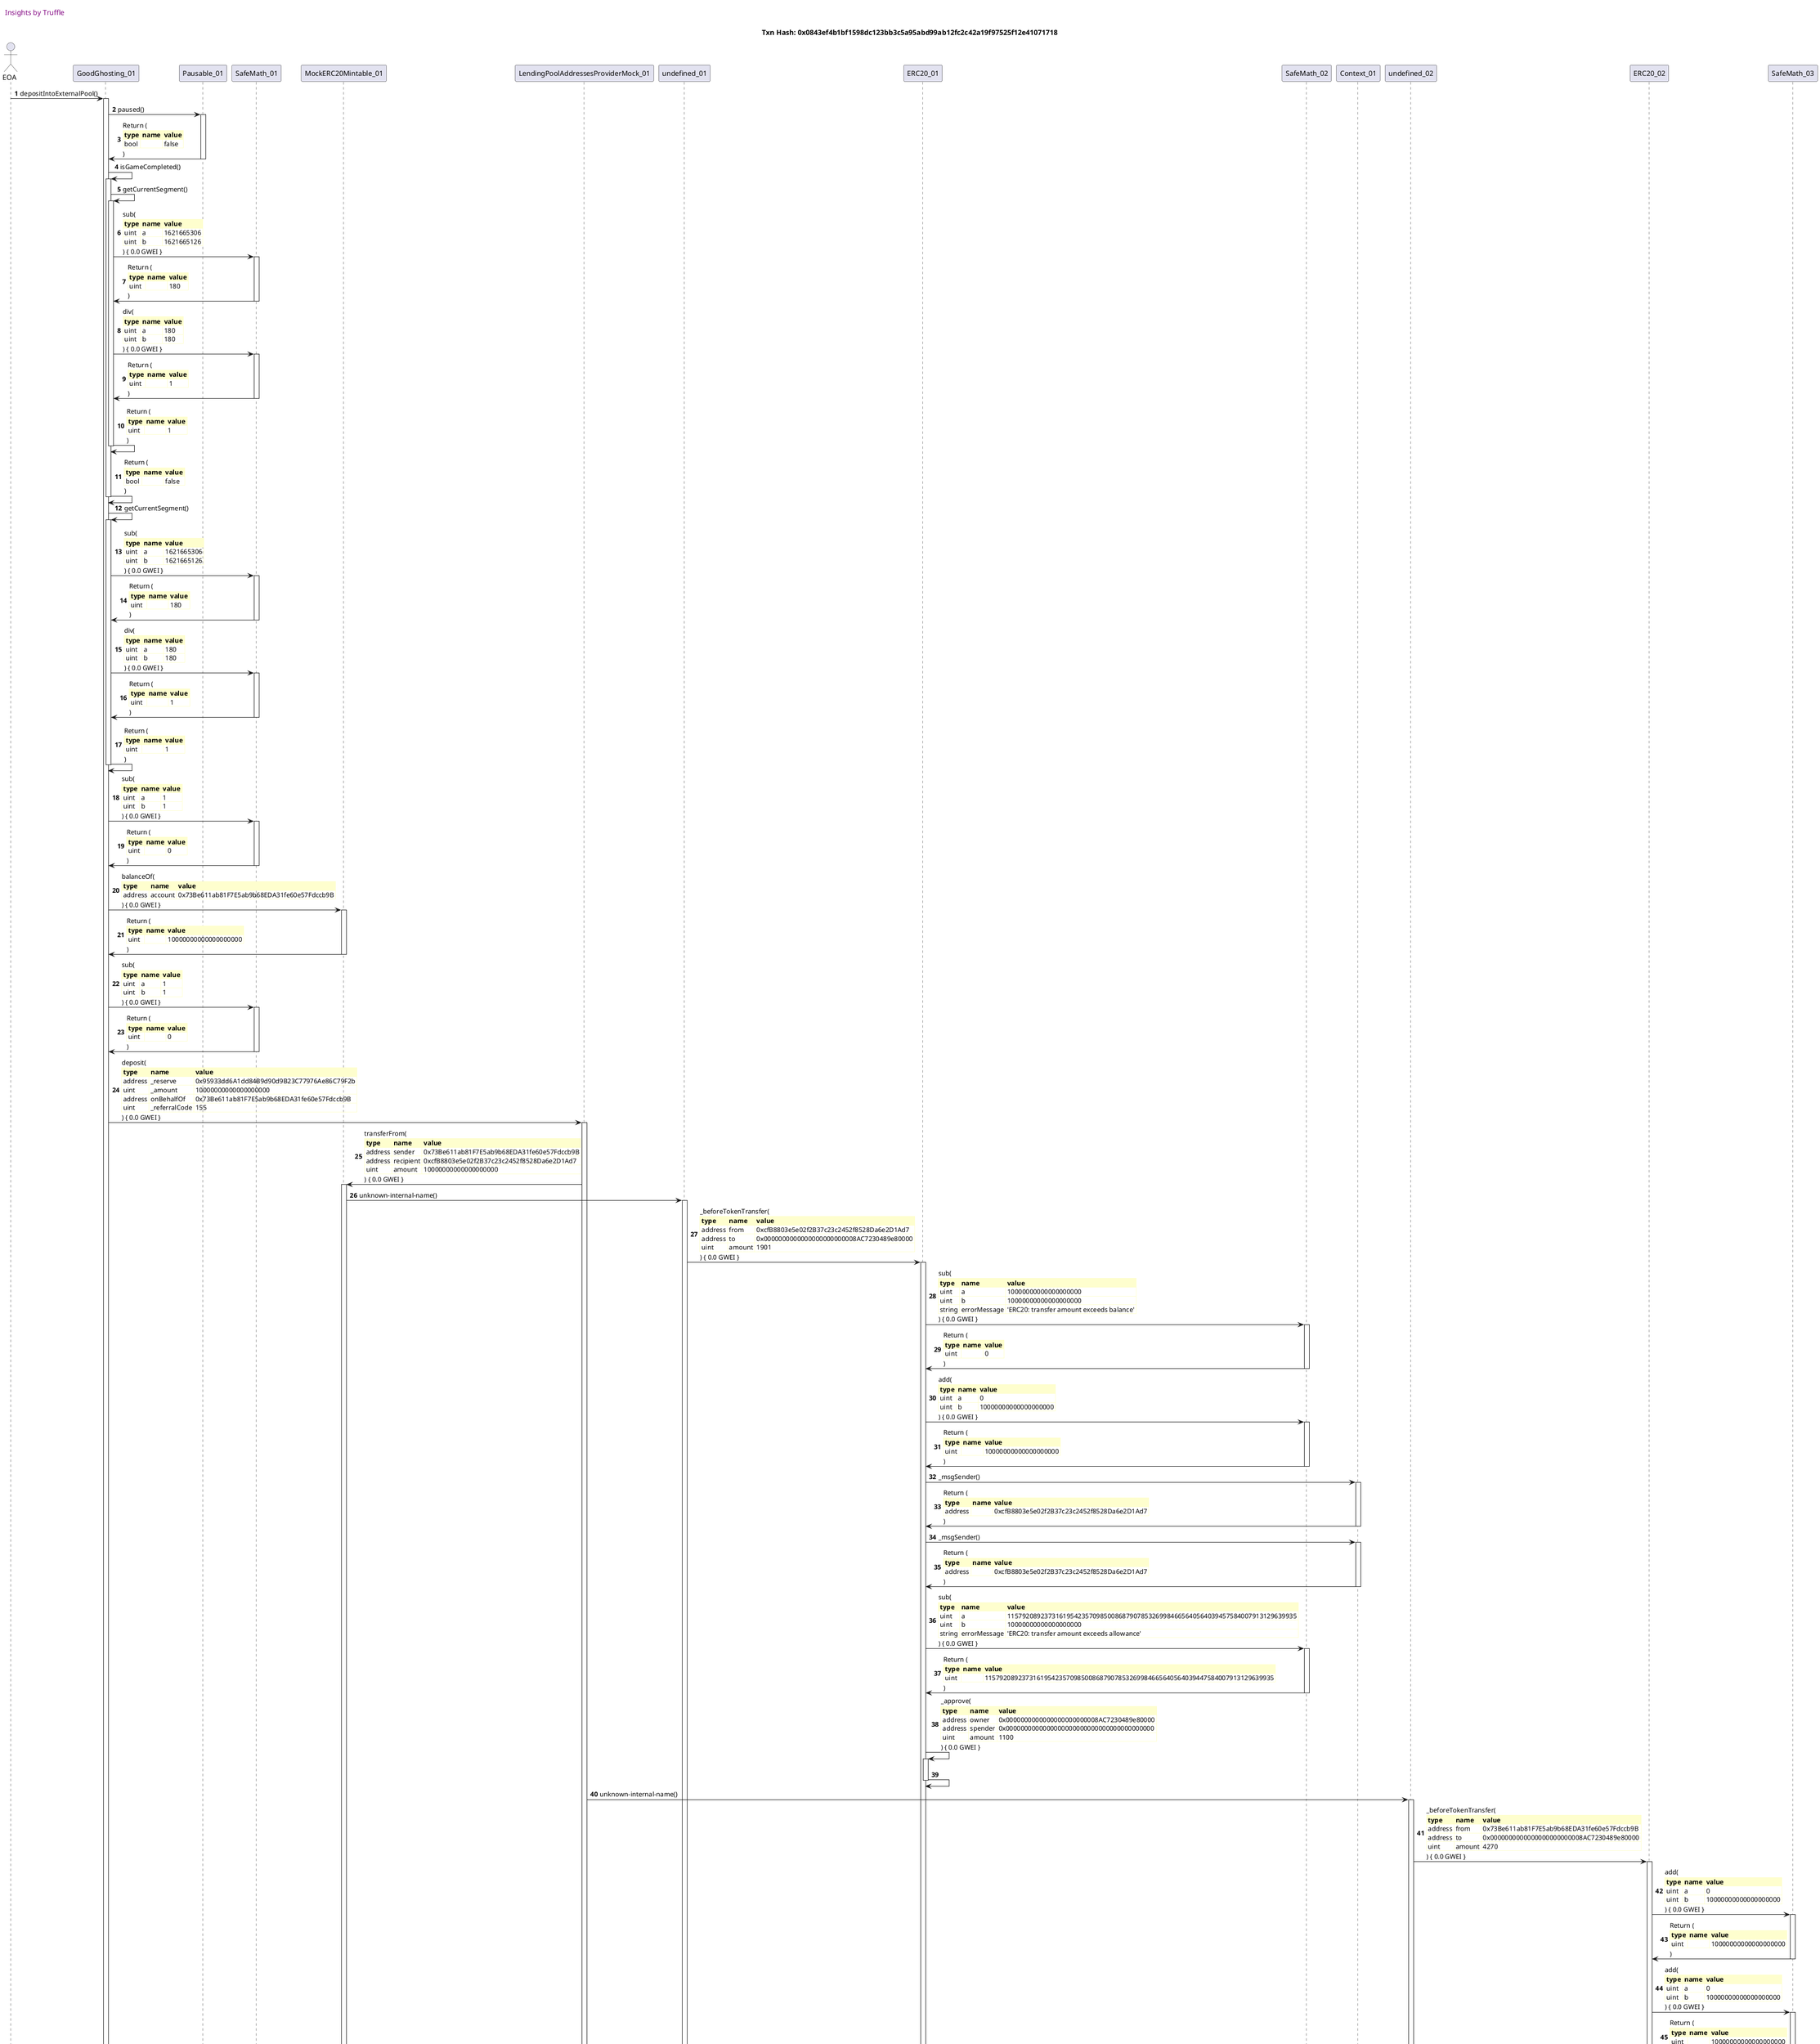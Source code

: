 

@startuml

autonumber
skinparam legendBackgroundColor #FEFECE

<style>
      header {
        HorizontalAlignment left
        FontColor purple
        FontSize 14
        Padding 10
      }
    </style>

header Insights by Truffle

title Txn Hash: 0x0843ef4b1bf1598dc123bb3c5a95abd99ab12fc2c42a19f97525f12e41071718


actor EOA as "EOA"
participant GoodGhosting_01 as "GoodGhosting_01"
participant Pausable_01 as "Pausable_01"
participant SafeMath_01 as "SafeMath_01"
participant MockERC20Mintable_01 as "MockERC20Mintable_01"
participant LendingPoolAddressesProviderMock_01 as "LendingPoolAddressesProviderMock_01"
participant undefined_01 as "undefined_01"
participant ERC20_01 as "ERC20_01"
participant SafeMath_02 as "SafeMath_02"
participant Context_01 as "Context_01"
participant undefined_02 as "undefined_02"
participant ERC20_02 as "ERC20_02"
participant SafeMath_03 as "SafeMath_03"

"EOA" -> "GoodGhosting_01" ++: depositIntoExternalPool()
"GoodGhosting_01" -> "Pausable_01" ++: paused()
"Pausable_01" -> "GoodGhosting_01" --: Return (\n\
<#FEFECE,#FEFECE>|= type |= name |= value |\n\
| bool |  | false |\n\
)
"GoodGhosting_01" -> "GoodGhosting_01" ++: isGameCompleted()
"GoodGhosting_01" -> "GoodGhosting_01" ++: getCurrentSegment()
"GoodGhosting_01" -> "SafeMath_01" ++: sub(\n\
<#FEFECE,#FEFECE>|= type |= name |= value |\n\
| uint | a | 1621665306 |\n\
| uint | b | 1621665126 |\n\
) { 0.0 GWEI }
"SafeMath_01" -> "GoodGhosting_01" --: Return (\n\
<#FEFECE,#FEFECE>|= type |= name |= value |\n\
| uint |  | 180 |\n\
)
"GoodGhosting_01" -> "SafeMath_01" ++: div(\n\
<#FEFECE,#FEFECE>|= type |= name |= value |\n\
| uint | a | 180 |\n\
| uint | b | 180 |\n\
) { 0.0 GWEI }
"SafeMath_01" -> "GoodGhosting_01" --: Return (\n\
<#FEFECE,#FEFECE>|= type |= name |= value |\n\
| uint |  | 1 |\n\
)
"GoodGhosting_01" -> "GoodGhosting_01" --: Return (\n\
<#FEFECE,#FEFECE>|= type |= name |= value |\n\
| uint |  | 1 |\n\
)
"GoodGhosting_01" -> "GoodGhosting_01" --: Return (\n\
<#FEFECE,#FEFECE>|= type |= name |= value |\n\
| bool |  | false |\n\
)
"GoodGhosting_01" -> "GoodGhosting_01" ++: getCurrentSegment()
"GoodGhosting_01" -> "SafeMath_01" ++: sub(\n\
<#FEFECE,#FEFECE>|= type |= name |= value |\n\
| uint | a | 1621665306 |\n\
| uint | b | 1621665126 |\n\
) { 0.0 GWEI }
"SafeMath_01" -> "GoodGhosting_01" --: Return (\n\
<#FEFECE,#FEFECE>|= type |= name |= value |\n\
| uint |  | 180 |\n\
)
"GoodGhosting_01" -> "SafeMath_01" ++: div(\n\
<#FEFECE,#FEFECE>|= type |= name |= value |\n\
| uint | a | 180 |\n\
| uint | b | 180 |\n\
) { 0.0 GWEI }
"SafeMath_01" -> "GoodGhosting_01" --: Return (\n\
<#FEFECE,#FEFECE>|= type |= name |= value |\n\
| uint |  | 1 |\n\
)
"GoodGhosting_01" -> "GoodGhosting_01" --: Return (\n\
<#FEFECE,#FEFECE>|= type |= name |= value |\n\
| uint |  | 1 |\n\
)
"GoodGhosting_01" -> "SafeMath_01" ++: sub(\n\
<#FEFECE,#FEFECE>|= type |= name |= value |\n\
| uint | a | 1 |\n\
| uint | b | 1 |\n\
) { 0.0 GWEI }
"SafeMath_01" -> "GoodGhosting_01" --: Return (\n\
<#FEFECE,#FEFECE>|= type |= name |= value |\n\
| uint |  | 0 |\n\
)
"GoodGhosting_01" -> "MockERC20Mintable_01" ++: balanceOf(\n\
<#FEFECE,#FEFECE>|= type |= name |= value |\n\
| address | account | 0x73Be611ab81F7E5ab9b68EDA31fe60e57Fdccb9B |\n\
) { 0.0 GWEI }
"MockERC20Mintable_01" -> "GoodGhosting_01" --: Return (\n\
<#FEFECE,#FEFECE>|= type |= name |= value |\n\
| uint |  | 10000000000000000000 |\n\
)
"GoodGhosting_01" -> "SafeMath_01" ++: sub(\n\
<#FEFECE,#FEFECE>|= type |= name |= value |\n\
| uint | a | 1 |\n\
| uint | b | 1 |\n\
) { 0.0 GWEI }
"SafeMath_01" -> "GoodGhosting_01" --: Return (\n\
<#FEFECE,#FEFECE>|= type |= name |= value |\n\
| uint |  | 0 |\n\
)
"GoodGhosting_01" -> "LendingPoolAddressesProviderMock_01" ++: deposit(\n\
<#FEFECE,#FEFECE>|= type |= name |= value |\n\
| address | _reserve | 0x95933dd6A1dd84B9d90d9B23C77976Ae86C79F2b |\n\
| uint | _amount | 10000000000000000000 |\n\
| address | onBehalfOf | 0x73Be611ab81F7E5ab9b68EDA31fe60e57Fdccb9B |\n\
| uint | _referralCode | 155 |\n\
) { 0.0 GWEI }
"LendingPoolAddressesProviderMock_01" -> "MockERC20Mintable_01" ++: transferFrom(\n\
<#FEFECE,#FEFECE>|= type |= name |= value |\n\
| address | sender | 0x73Be611ab81F7E5ab9b68EDA31fe60e57Fdccb9B |\n\
| address | recipient | 0xcfB8803e5e02f2B37c23c2452f8528Da6e2D1Ad7 |\n\
| uint | amount | 10000000000000000000 |\n\
) { 0.0 GWEI }
"MockERC20Mintable_01" -> "undefined_01" ++: unknown-internal-name()
"undefined_01" -> "ERC20_01" ++: _beforeTokenTransfer(\n\
<#FEFECE,#FEFECE>|= type |= name |= value |\n\
| address | from | 0xcfB8803e5e02f2B37c23c2452f8528Da6e2D1Ad7 |\n\
| address | to | 0x0000000000000000000000008AC7230489e80000 |\n\
| uint | amount | 1901 |\n\
) { 0.0 GWEI }
"ERC20_01" -> "SafeMath_02" ++: sub(\n\
<#FEFECE,#FEFECE>|= type |= name |= value |\n\
| uint | a | 10000000000000000000 |\n\
| uint | b | 10000000000000000000 |\n\
| string | errorMessage | 'ERC20: transfer amount exceeds balance' |\n\
) { 0.0 GWEI }
"SafeMath_02" -> "ERC20_01" --: Return (\n\
<#FEFECE,#FEFECE>|= type |= name |= value |\n\
| uint |  | 0 |\n\
)
"ERC20_01" -> "SafeMath_02" ++: add(\n\
<#FEFECE,#FEFECE>|= type |= name |= value |\n\
| uint | a | 0 |\n\
| uint | b | 10000000000000000000 |\n\
) { 0.0 GWEI }
"SafeMath_02" -> "ERC20_01" --: Return (\n\
<#FEFECE,#FEFECE>|= type |= name |= value |\n\
| uint |  | 10000000000000000000 |\n\
)
"ERC20_01" -> "Context_01" ++: _msgSender()
"Context_01" -> "ERC20_01" --: Return (\n\
<#FEFECE,#FEFECE>|= type |= name |= value |\n\
| address |  | 0xcfB8803e5e02f2B37c23c2452f8528Da6e2D1Ad7 |\n\
)
"ERC20_01" -> "Context_01" ++: _msgSender()
"Context_01" -> "ERC20_01" --: Return (\n\
<#FEFECE,#FEFECE>|= type |= name |= value |\n\
| address |  | 0xcfB8803e5e02f2B37c23c2452f8528Da6e2D1Ad7 |\n\
)
"ERC20_01" -> "SafeMath_02" ++: sub(\n\
<#FEFECE,#FEFECE>|= type |= name |= value |\n\
| uint | a | 115792089237316195423570985008687907853269984665640564039457584007913129639935 |\n\
| uint | b | 10000000000000000000 |\n\
| string | errorMessage | 'ERC20: transfer amount exceeds allowance' |\n\
) { 0.0 GWEI }
"SafeMath_02" -> "ERC20_01" --: Return (\n\
<#FEFECE,#FEFECE>|= type |= name |= value |\n\
| uint |  | 115792089237316195423570985008687907853269984665640564039447584007913129639935 |\n\
)
"ERC20_01" -> "ERC20_01" ++: _approve(\n\
<#FEFECE,#FEFECE>|= type |= name |= value |\n\
| address | owner | 0x0000000000000000000000008AC7230489e80000 |\n\
| address | spender | 0x0000000000000000000000000000000000000000 |\n\
| uint | amount | 1100 |\n\
) { 0.0 GWEI }
"ERC20_01" -> "ERC20_01" --: 
"LendingPoolAddressesProviderMock_01" -> "undefined_02" ++: unknown-internal-name()
"undefined_02" -> "ERC20_02" ++: _beforeTokenTransfer(\n\
<#FEFECE,#FEFECE>|= type |= name |= value |\n\
| address | from | 0x73Be611ab81F7E5ab9b68EDA31fe60e57Fdccb9B |\n\
| address | to | 0x0000000000000000000000008AC7230489e80000 |\n\
| uint | amount | 4270 |\n\
) { 0.0 GWEI }
"ERC20_02" -> "SafeMath_03" ++: add(\n\
<#FEFECE,#FEFECE>|= type |= name |= value |\n\
| uint | a | 0 |\n\
| uint | b | 10000000000000000000 |\n\
) { 0.0 GWEI }
"SafeMath_03" -> "ERC20_02" --: Return (\n\
<#FEFECE,#FEFECE>|= type |= name |= value |\n\
| uint |  | 10000000000000000000 |\n\
)
"ERC20_02" -> "SafeMath_03" ++: add(\n\
<#FEFECE,#FEFECE>|= type |= name |= value |\n\
| uint | a | 0 |\n\
| uint | b | 10000000000000000000 |\n\
) { 0.0 GWEI }
"SafeMath_03" -> "ERC20_02" --: Return (\n\
<#FEFECE,#FEFECE>|= type |= name |= value |\n\
| uint |  | 10000000000000000000 |\n\
)
"ERC20_02" -> "undefined_02" --: 
"GoodGhosting_01" -> "EOA" --: 

legend
Participant details
<#FEFECE,#D0D000>|= Alias |= Contract name |= Address |
<#FEFECE>| EOA | Externally Owned Account | 0xf17f52151EbEF6C7334FAD080c5704D77216b732 |
<#FEFECE>| GoodGhosting_01 | GoodGhosting | 0x73Be611ab81F7E5ab9b68EDA31fe60e57Fdccb9B |
<#FEFECE>| Pausable_01 | Pausable | 0x73Be611ab81F7E5ab9b68EDA31fe60e57Fdccb9B |
<#FEFECE>| SafeMath_01 | SafeMath | 0x73Be611ab81F7E5ab9b68EDA31fe60e57Fdccb9B |
<#FEFECE>| MockERC20Mintable_01 | MockERC20Mintable | 0x95933dd6A1dd84B9d90d9B23C77976Ae86C79F2b |
<#FEFECE>| LendingPoolAddressesProviderMock_01 | LendingPoolAddressesProviderMock | 0xcfB8803e5e02f2B37c23c2452f8528Da6e2D1Ad7 |
<#FEFECE>| undefined_01 | undefined | 0x95933dd6A1dd84B9d90d9B23C77976Ae86C79F2b |
<#FEFECE>| ERC20_01 | ERC20 | 0x95933dd6A1dd84B9d90d9B23C77976Ae86C79F2b |
<#FEFECE>| SafeMath_02 | SafeMath | 0x95933dd6A1dd84B9d90d9B23C77976Ae86C79F2b |
<#FEFECE>| Context_01 | Context | 0x95933dd6A1dd84B9d90d9B23C77976Ae86C79F2b |
<#FEFECE>| undefined_02 | undefined | 0xcfB8803e5e02f2B37c23c2452f8528Da6e2D1Ad7 |
<#FEFECE>| ERC20_02 | ERC20 | 0xcfB8803e5e02f2B37c23c2452f8528Da6e2D1Ad7 |
<#FEFECE>| SafeMath_03 | SafeMath | 0xcfB8803e5e02f2B37c23c2452f8528Da6e2D1Ad7 |
endlegend

@enduml